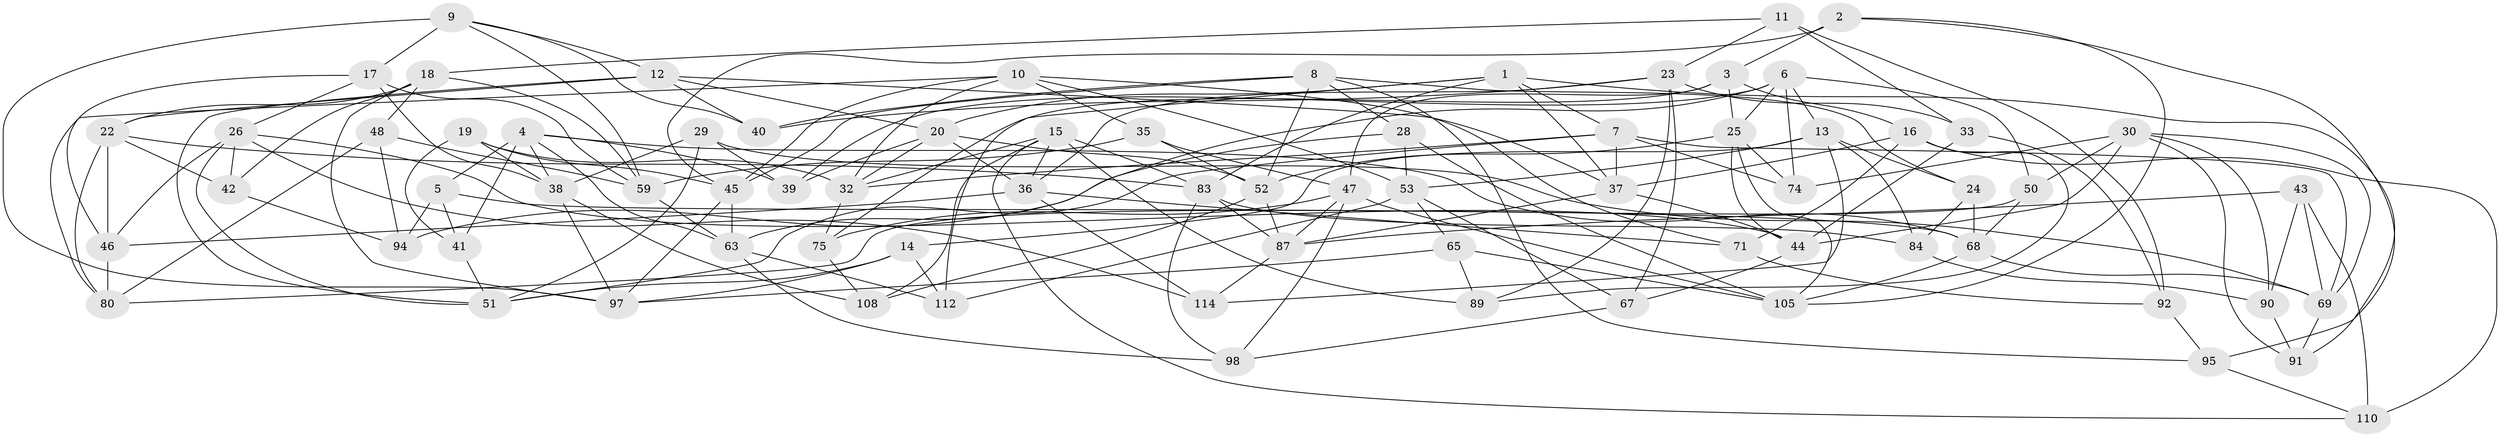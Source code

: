 // original degree distribution, {4: 1.0}
// Generated by graph-tools (version 1.1) at 2025/42/03/06/25 10:42:18]
// undirected, 74 vertices, 185 edges
graph export_dot {
graph [start="1"]
  node [color=gray90,style=filled];
  1 [super="+54"];
  2;
  3 [super="+57"];
  4 [super="+111"];
  5;
  6 [super="+70"];
  7 [super="+56"];
  8 [super="+81"];
  9 [super="+55"];
  10 [super="+34"];
  11;
  12 [super="+27"];
  13 [super="+21"];
  14;
  15 [super="+66"];
  16 [super="+64"];
  17 [super="+58"];
  18 [super="+107"];
  19;
  20 [super="+31"];
  22 [super="+82"];
  23 [super="+62"];
  24;
  25 [super="+88"];
  26 [super="+60"];
  28;
  29;
  30 [super="+78"];
  32 [super="+100"];
  33;
  35;
  36 [super="+72"];
  37 [super="+79"];
  38 [super="+86"];
  39;
  40;
  41;
  42;
  43;
  44 [super="+99"];
  45 [super="+49"];
  46 [super="+61"];
  47 [super="+77"];
  48;
  50;
  51 [super="+106"];
  52 [super="+93"];
  53 [super="+109"];
  59 [super="+76"];
  63 [super="+73"];
  65;
  67;
  68 [super="+104"];
  69 [super="+85"];
  71;
  74;
  75;
  80 [super="+96"];
  83 [super="+101"];
  84;
  87 [super="+103"];
  89;
  90;
  91;
  92;
  94;
  95;
  97 [super="+102"];
  98;
  105 [super="+113"];
  108;
  110;
  112;
  114;
  1 -- 112;
  1 -- 83;
  1 -- 91;
  1 -- 20;
  1 -- 7;
  1 -- 37;
  2 -- 45;
  2 -- 105;
  2 -- 95;
  2 -- 3;
  3 -- 16 [weight=2];
  3 -- 75;
  3 -- 25;
  3 -- 47;
  4 -- 39;
  4 -- 41;
  4 -- 5;
  4 -- 63;
  4 -- 68;
  4 -- 38;
  5 -- 94;
  5 -- 41;
  5 -- 68;
  6 -- 39;
  6 -- 74;
  6 -- 25;
  6 -- 50;
  6 -- 63;
  6 -- 13;
  7 -- 74;
  7 -- 51;
  7 -- 32;
  7 -- 69;
  7 -- 37;
  8 -- 40;
  8 -- 52;
  8 -- 24;
  8 -- 28;
  8 -- 95;
  8 -- 45;
  9 -- 17 [weight=2];
  9 -- 59;
  9 -- 97;
  9 -- 40;
  9 -- 12;
  10 -- 35;
  10 -- 71;
  10 -- 32;
  10 -- 45;
  10 -- 53;
  10 -- 80;
  11 -- 92;
  11 -- 33;
  11 -- 23;
  11 -- 18;
  12 -- 40;
  12 -- 37;
  12 -- 51;
  12 -- 20;
  12 -- 22;
  13 -- 24;
  13 -- 84;
  13 -- 53;
  13 -- 114;
  13 -- 14;
  14 -- 112;
  14 -- 97;
  14 -- 51;
  15 -- 108;
  15 -- 32;
  15 -- 83;
  15 -- 89;
  15 -- 110;
  15 -- 36;
  16 -- 89;
  16 -- 110;
  16 -- 71;
  16 -- 37;
  17 -- 59;
  17 -- 46;
  17 -- 26;
  17 -- 38;
  18 -- 42;
  18 -- 48;
  18 -- 59;
  18 -- 97;
  18 -- 22;
  19 -- 45;
  19 -- 41;
  19 -- 38;
  19 -- 32;
  20 -- 52;
  20 -- 39;
  20 -- 32;
  20 -- 36;
  22 -- 42;
  22 -- 83;
  22 -- 46;
  22 -- 80;
  23 -- 33;
  23 -- 89;
  23 -- 40;
  23 -- 67;
  23 -- 36;
  24 -- 84;
  24 -- 68;
  25 -- 74;
  25 -- 52;
  25 -- 44;
  25 -- 105;
  26 -- 114;
  26 -- 44;
  26 -- 51;
  26 -- 42;
  26 -- 46;
  28 -- 94;
  28 -- 53;
  28 -- 105;
  29 -- 38;
  29 -- 39;
  29 -- 69;
  29 -- 51;
  30 -- 74;
  30 -- 44;
  30 -- 50;
  30 -- 91;
  30 -- 90;
  30 -- 69;
  32 -- 75;
  33 -- 92;
  33 -- 44;
  35 -- 52;
  35 -- 59;
  35 -- 47;
  36 -- 114;
  36 -- 46;
  36 -- 71;
  37 -- 87;
  37 -- 44;
  38 -- 108;
  38 -- 97;
  41 -- 51;
  42 -- 94;
  43 -- 110;
  43 -- 90;
  43 -- 69;
  43 -- 87;
  44 -- 67;
  45 -- 97;
  45 -- 63;
  46 -- 80 [weight=2];
  47 -- 98;
  47 -- 87;
  47 -- 105;
  47 -- 75;
  48 -- 59;
  48 -- 94;
  48 -- 80;
  50 -- 80;
  50 -- 68;
  52 -- 108;
  52 -- 87;
  53 -- 65;
  53 -- 112;
  53 -- 67;
  59 -- 63;
  63 -- 98;
  63 -- 112;
  65 -- 89;
  65 -- 105;
  65 -- 97;
  67 -- 98;
  68 -- 105;
  68 -- 69;
  69 -- 91;
  71 -- 92;
  75 -- 108;
  83 -- 84;
  83 -- 98;
  83 -- 87;
  84 -- 90;
  87 -- 114;
  90 -- 91;
  92 -- 95;
  95 -- 110;
}
